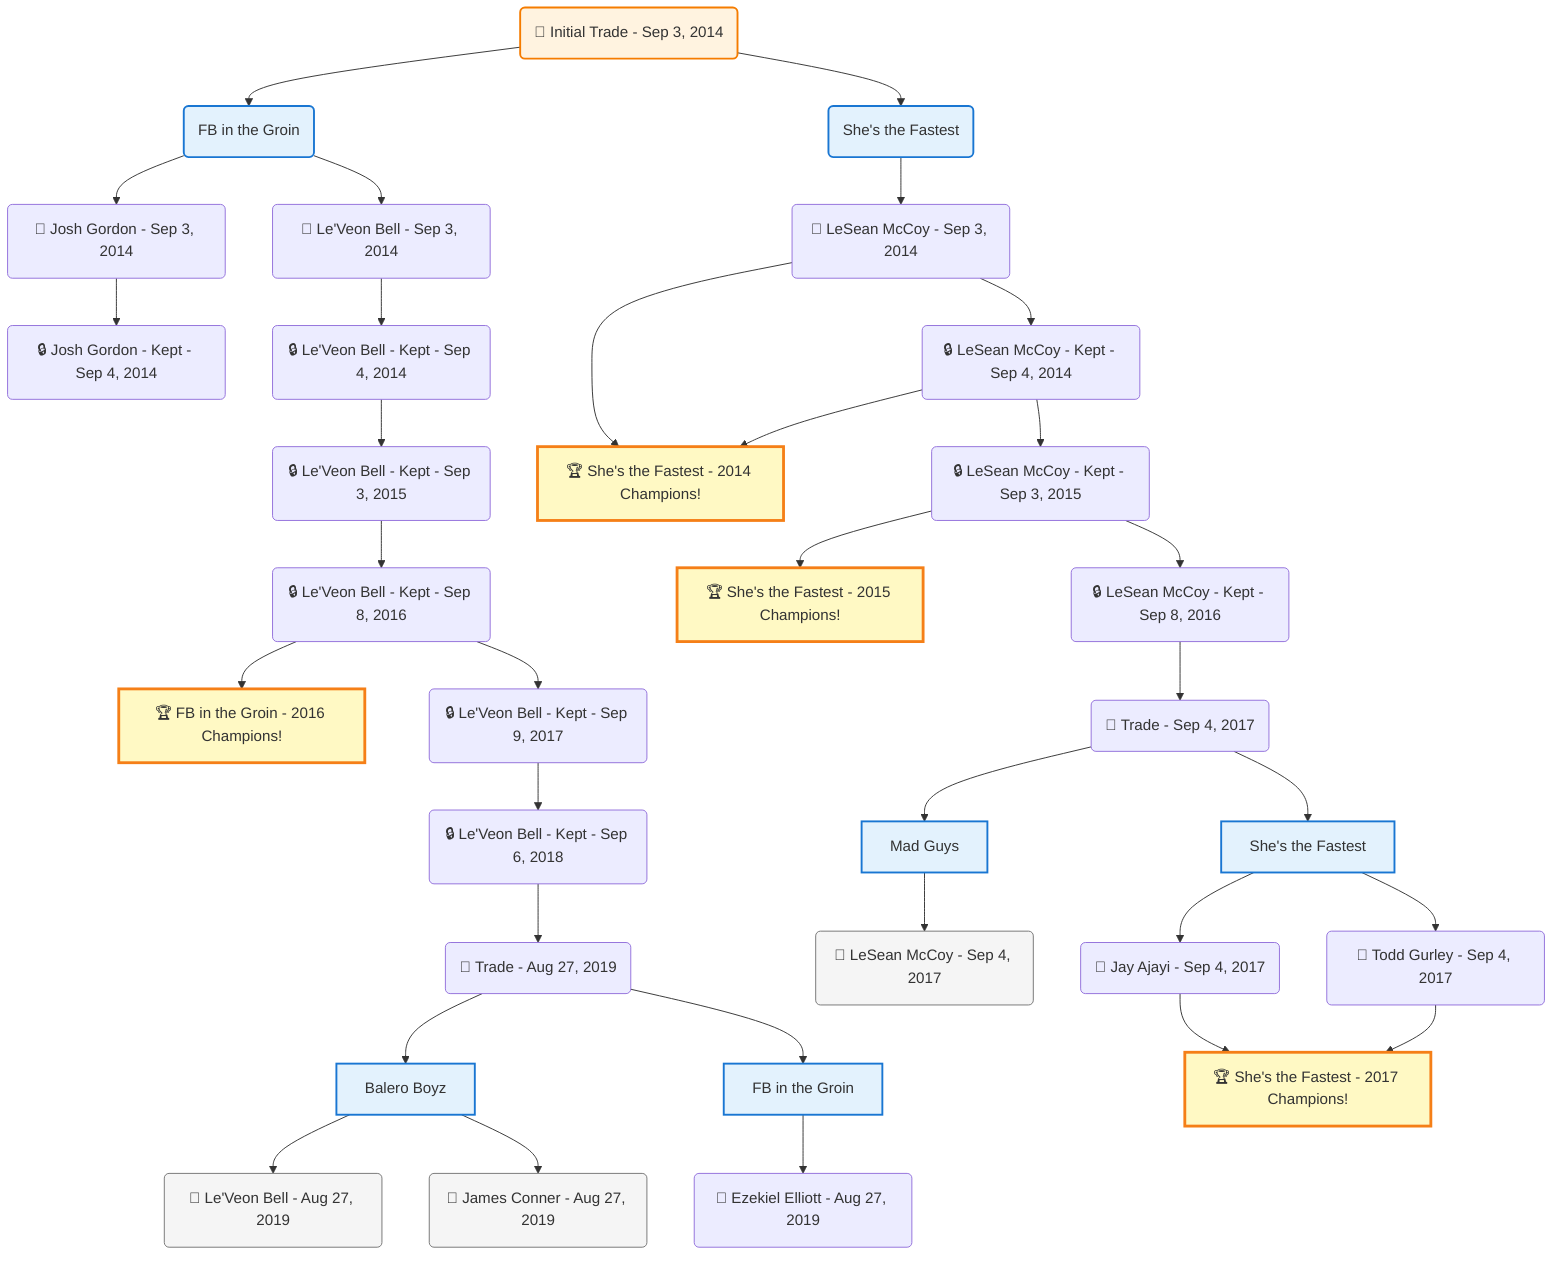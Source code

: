 flowchart TD

    TRADE_MAIN("🔄 Initial Trade - Sep 3, 2014")
    TEAM_1("FB in the Groin")
    TEAM_2("She's the Fastest")
    NODE_380ecf00-e996-4abc-90af-70604c332789("🔄 Josh Gordon - Sep 3, 2014")
    NODE_f697d168-6b7f-4878-8a05-a49e0a6f9b18("🔒 Josh Gordon - Kept - Sep 4, 2014")
    NODE_6e0312c7-4d17-4fcb-af7b-81387470692a("🔄 LeSean McCoy - Sep 3, 2014")
    CHAMP_4449259f-64af-44fd-9235-1facc0926234_2014["🏆 She's the Fastest - 2014 Champions!"]
    NODE_879f2656-d4be-4622-bd71-86c09df64f9c("🔒 LeSean McCoy - Kept - Sep 4, 2014")
    NODE_86430b66-2117-4a0e-abb3-08d47c3c9c84("🔒 LeSean McCoy - Kept - Sep 3, 2015")
    CHAMP_4449259f-64af-44fd-9235-1facc0926234_2015["🏆 She's the Fastest - 2015 Champions!"]
    NODE_ba3bdcae-4bb5-4f28-ae63-8bf8713c8176("🔒 LeSean McCoy - Kept - Sep 8, 2016")
    TRADE_7bfba4bd-d6f1-4209-a621-bdb2a5b2de39_3("🔄 Trade - Sep 4, 2017")
    TEAM_f5908944-6efd-40eb-af54-6c53004e0e2f_4["Mad Guys"]
    NODE_8b63d102-f4c2-48a5-a58b-8dcd4ba73548("🔄 LeSean McCoy - Sep 4, 2017")
    TEAM_4449259f-64af-44fd-9235-1facc0926234_5["She's the Fastest"]
    NODE_342070a1-be0c-42aa-aedd-0ccad980b574("🔄 Jay Ajayi - Sep 4, 2017")
    CHAMP_4449259f-64af-44fd-9235-1facc0926234_2017["🏆 She's the Fastest - 2017 Champions!"]
    NODE_c0f8a169-bc6c-495e-9c45-26181e5bda87("🔄 Todd Gurley - Sep 4, 2017")
    NODE_0adf7de3-6ada-4ca6-9156-d61c99541556("🔄 Le'Veon Bell - Sep 3, 2014")
    NODE_dd4321d9-65d0-4334-bab2-727d350027d1("🔒 Le'Veon Bell - Kept - Sep 4, 2014")
    NODE_bf4916ee-43f9-4df8-95ac-8ce96ffcca8e("🔒 Le'Veon Bell - Kept - Sep 3, 2015")
    NODE_65aa82f8-b9d0-454b-b7fc-0130c9b7c907("🔒 Le'Veon Bell - Kept - Sep 8, 2016")
    CHAMP_f483ecf1-cd17-4991-854b-e52dfc957b45_2016["🏆 FB in the Groin - 2016 Champions!"]
    NODE_a248381c-e48f-4d69-8b27-cc02b8f5f4cb("🔒 Le'Veon Bell - Kept - Sep 9, 2017")
    NODE_59cf1611-563a-434e-aff0-6077a5396432("🔒 Le'Veon Bell - Kept - Sep 6, 2018")
    TRADE_4e45f353-24c3-46d7-a691-a8cb31da069e_6("🔄 Trade - Aug 27, 2019")
    TEAM_2feaf03e-fb22-498e-ac8f-e596b6ba7810_7["Balero Boyz"]
    NODE_59268d5b-f355-4b6e-bca4-070815370b04("🔄 Le'Veon Bell - Aug 27, 2019")
    NODE_cbe60832-3c71-4196-aa36-cf78c53f7f2d("🔄 James Conner - Aug 27, 2019")
    TEAM_f483ecf1-cd17-4991-854b-e52dfc957b45_8["FB in the Groin"]
    NODE_45a0bd28-03b2-44dc-a3a1-ec8a0bca96ce("🔄 Ezekiel Elliott - Aug 27, 2019")

    TRADE_MAIN --> TEAM_1
    TRADE_MAIN --> TEAM_2
    TEAM_1 --> NODE_380ecf00-e996-4abc-90af-70604c332789
    NODE_380ecf00-e996-4abc-90af-70604c332789 --> NODE_f697d168-6b7f-4878-8a05-a49e0a6f9b18
    TEAM_2 --> NODE_6e0312c7-4d17-4fcb-af7b-81387470692a
    NODE_6e0312c7-4d17-4fcb-af7b-81387470692a --> CHAMP_4449259f-64af-44fd-9235-1facc0926234_2014
    NODE_6e0312c7-4d17-4fcb-af7b-81387470692a --> NODE_879f2656-d4be-4622-bd71-86c09df64f9c
    NODE_879f2656-d4be-4622-bd71-86c09df64f9c --> CHAMP_4449259f-64af-44fd-9235-1facc0926234_2014
    NODE_879f2656-d4be-4622-bd71-86c09df64f9c --> NODE_86430b66-2117-4a0e-abb3-08d47c3c9c84
    NODE_86430b66-2117-4a0e-abb3-08d47c3c9c84 --> CHAMP_4449259f-64af-44fd-9235-1facc0926234_2015
    NODE_86430b66-2117-4a0e-abb3-08d47c3c9c84 --> NODE_ba3bdcae-4bb5-4f28-ae63-8bf8713c8176
    NODE_ba3bdcae-4bb5-4f28-ae63-8bf8713c8176 --> TRADE_7bfba4bd-d6f1-4209-a621-bdb2a5b2de39_3
    TRADE_7bfba4bd-d6f1-4209-a621-bdb2a5b2de39_3 --> TEAM_f5908944-6efd-40eb-af54-6c53004e0e2f_4
    TEAM_f5908944-6efd-40eb-af54-6c53004e0e2f_4 --> NODE_8b63d102-f4c2-48a5-a58b-8dcd4ba73548
    TRADE_7bfba4bd-d6f1-4209-a621-bdb2a5b2de39_3 --> TEAM_4449259f-64af-44fd-9235-1facc0926234_5
    TEAM_4449259f-64af-44fd-9235-1facc0926234_5 --> NODE_342070a1-be0c-42aa-aedd-0ccad980b574
    NODE_342070a1-be0c-42aa-aedd-0ccad980b574 --> CHAMP_4449259f-64af-44fd-9235-1facc0926234_2017
    TEAM_4449259f-64af-44fd-9235-1facc0926234_5 --> NODE_c0f8a169-bc6c-495e-9c45-26181e5bda87
    NODE_c0f8a169-bc6c-495e-9c45-26181e5bda87 --> CHAMP_4449259f-64af-44fd-9235-1facc0926234_2017
    TEAM_1 --> NODE_0adf7de3-6ada-4ca6-9156-d61c99541556
    NODE_0adf7de3-6ada-4ca6-9156-d61c99541556 --> NODE_dd4321d9-65d0-4334-bab2-727d350027d1
    NODE_dd4321d9-65d0-4334-bab2-727d350027d1 --> NODE_bf4916ee-43f9-4df8-95ac-8ce96ffcca8e
    NODE_bf4916ee-43f9-4df8-95ac-8ce96ffcca8e --> NODE_65aa82f8-b9d0-454b-b7fc-0130c9b7c907
    NODE_65aa82f8-b9d0-454b-b7fc-0130c9b7c907 --> CHAMP_f483ecf1-cd17-4991-854b-e52dfc957b45_2016
    NODE_65aa82f8-b9d0-454b-b7fc-0130c9b7c907 --> NODE_a248381c-e48f-4d69-8b27-cc02b8f5f4cb
    NODE_a248381c-e48f-4d69-8b27-cc02b8f5f4cb --> NODE_59cf1611-563a-434e-aff0-6077a5396432
    NODE_59cf1611-563a-434e-aff0-6077a5396432 --> TRADE_4e45f353-24c3-46d7-a691-a8cb31da069e_6
    TRADE_4e45f353-24c3-46d7-a691-a8cb31da069e_6 --> TEAM_2feaf03e-fb22-498e-ac8f-e596b6ba7810_7
    TEAM_2feaf03e-fb22-498e-ac8f-e596b6ba7810_7 --> NODE_59268d5b-f355-4b6e-bca4-070815370b04
    TEAM_2feaf03e-fb22-498e-ac8f-e596b6ba7810_7 --> NODE_cbe60832-3c71-4196-aa36-cf78c53f7f2d
    TRADE_4e45f353-24c3-46d7-a691-a8cb31da069e_6 --> TEAM_f483ecf1-cd17-4991-854b-e52dfc957b45_8
    TEAM_f483ecf1-cd17-4991-854b-e52dfc957b45_8 --> NODE_45a0bd28-03b2-44dc-a3a1-ec8a0bca96ce

    %% Node styling
    classDef teamNode fill:#e3f2fd,stroke:#1976d2,stroke-width:2px
    classDef tradeNode fill:#fff3e0,stroke:#f57c00,stroke-width:2px
    classDef playerNode fill:#f3e5f5,stroke:#7b1fa2,stroke-width:1px
    classDef nonRootPlayerNode fill:#f5f5f5,stroke:#757575,stroke-width:1px
    classDef endNode fill:#ffebee,stroke:#c62828,stroke-width:2px
    classDef waiverNode fill:#e8f5e8,stroke:#388e3c,stroke-width:2px
    classDef championshipNode fill:#fff9c4,stroke:#f57f17,stroke-width:3px

    class TEAM_1,TEAM_2,TEAM_f5908944-6efd-40eb-af54-6c53004e0e2f_4,TEAM_4449259f-64af-44fd-9235-1facc0926234_5,TEAM_2feaf03e-fb22-498e-ac8f-e596b6ba7810_7,TEAM_f483ecf1-cd17-4991-854b-e52dfc957b45_8 teamNode
    class CHAMP_4449259f-64af-44fd-9235-1facc0926234_2014,CHAMP_4449259f-64af-44fd-9235-1facc0926234_2015,CHAMP_4449259f-64af-44fd-9235-1facc0926234_2017,CHAMP_f483ecf1-cd17-4991-854b-e52dfc957b45_2016 championshipNode
    class NODE_8b63d102-f4c2-48a5-a58b-8dcd4ba73548,NODE_59268d5b-f355-4b6e-bca4-070815370b04,NODE_cbe60832-3c71-4196-aa36-cf78c53f7f2d nonRootPlayerNode
    class TRADE_MAIN tradeNode